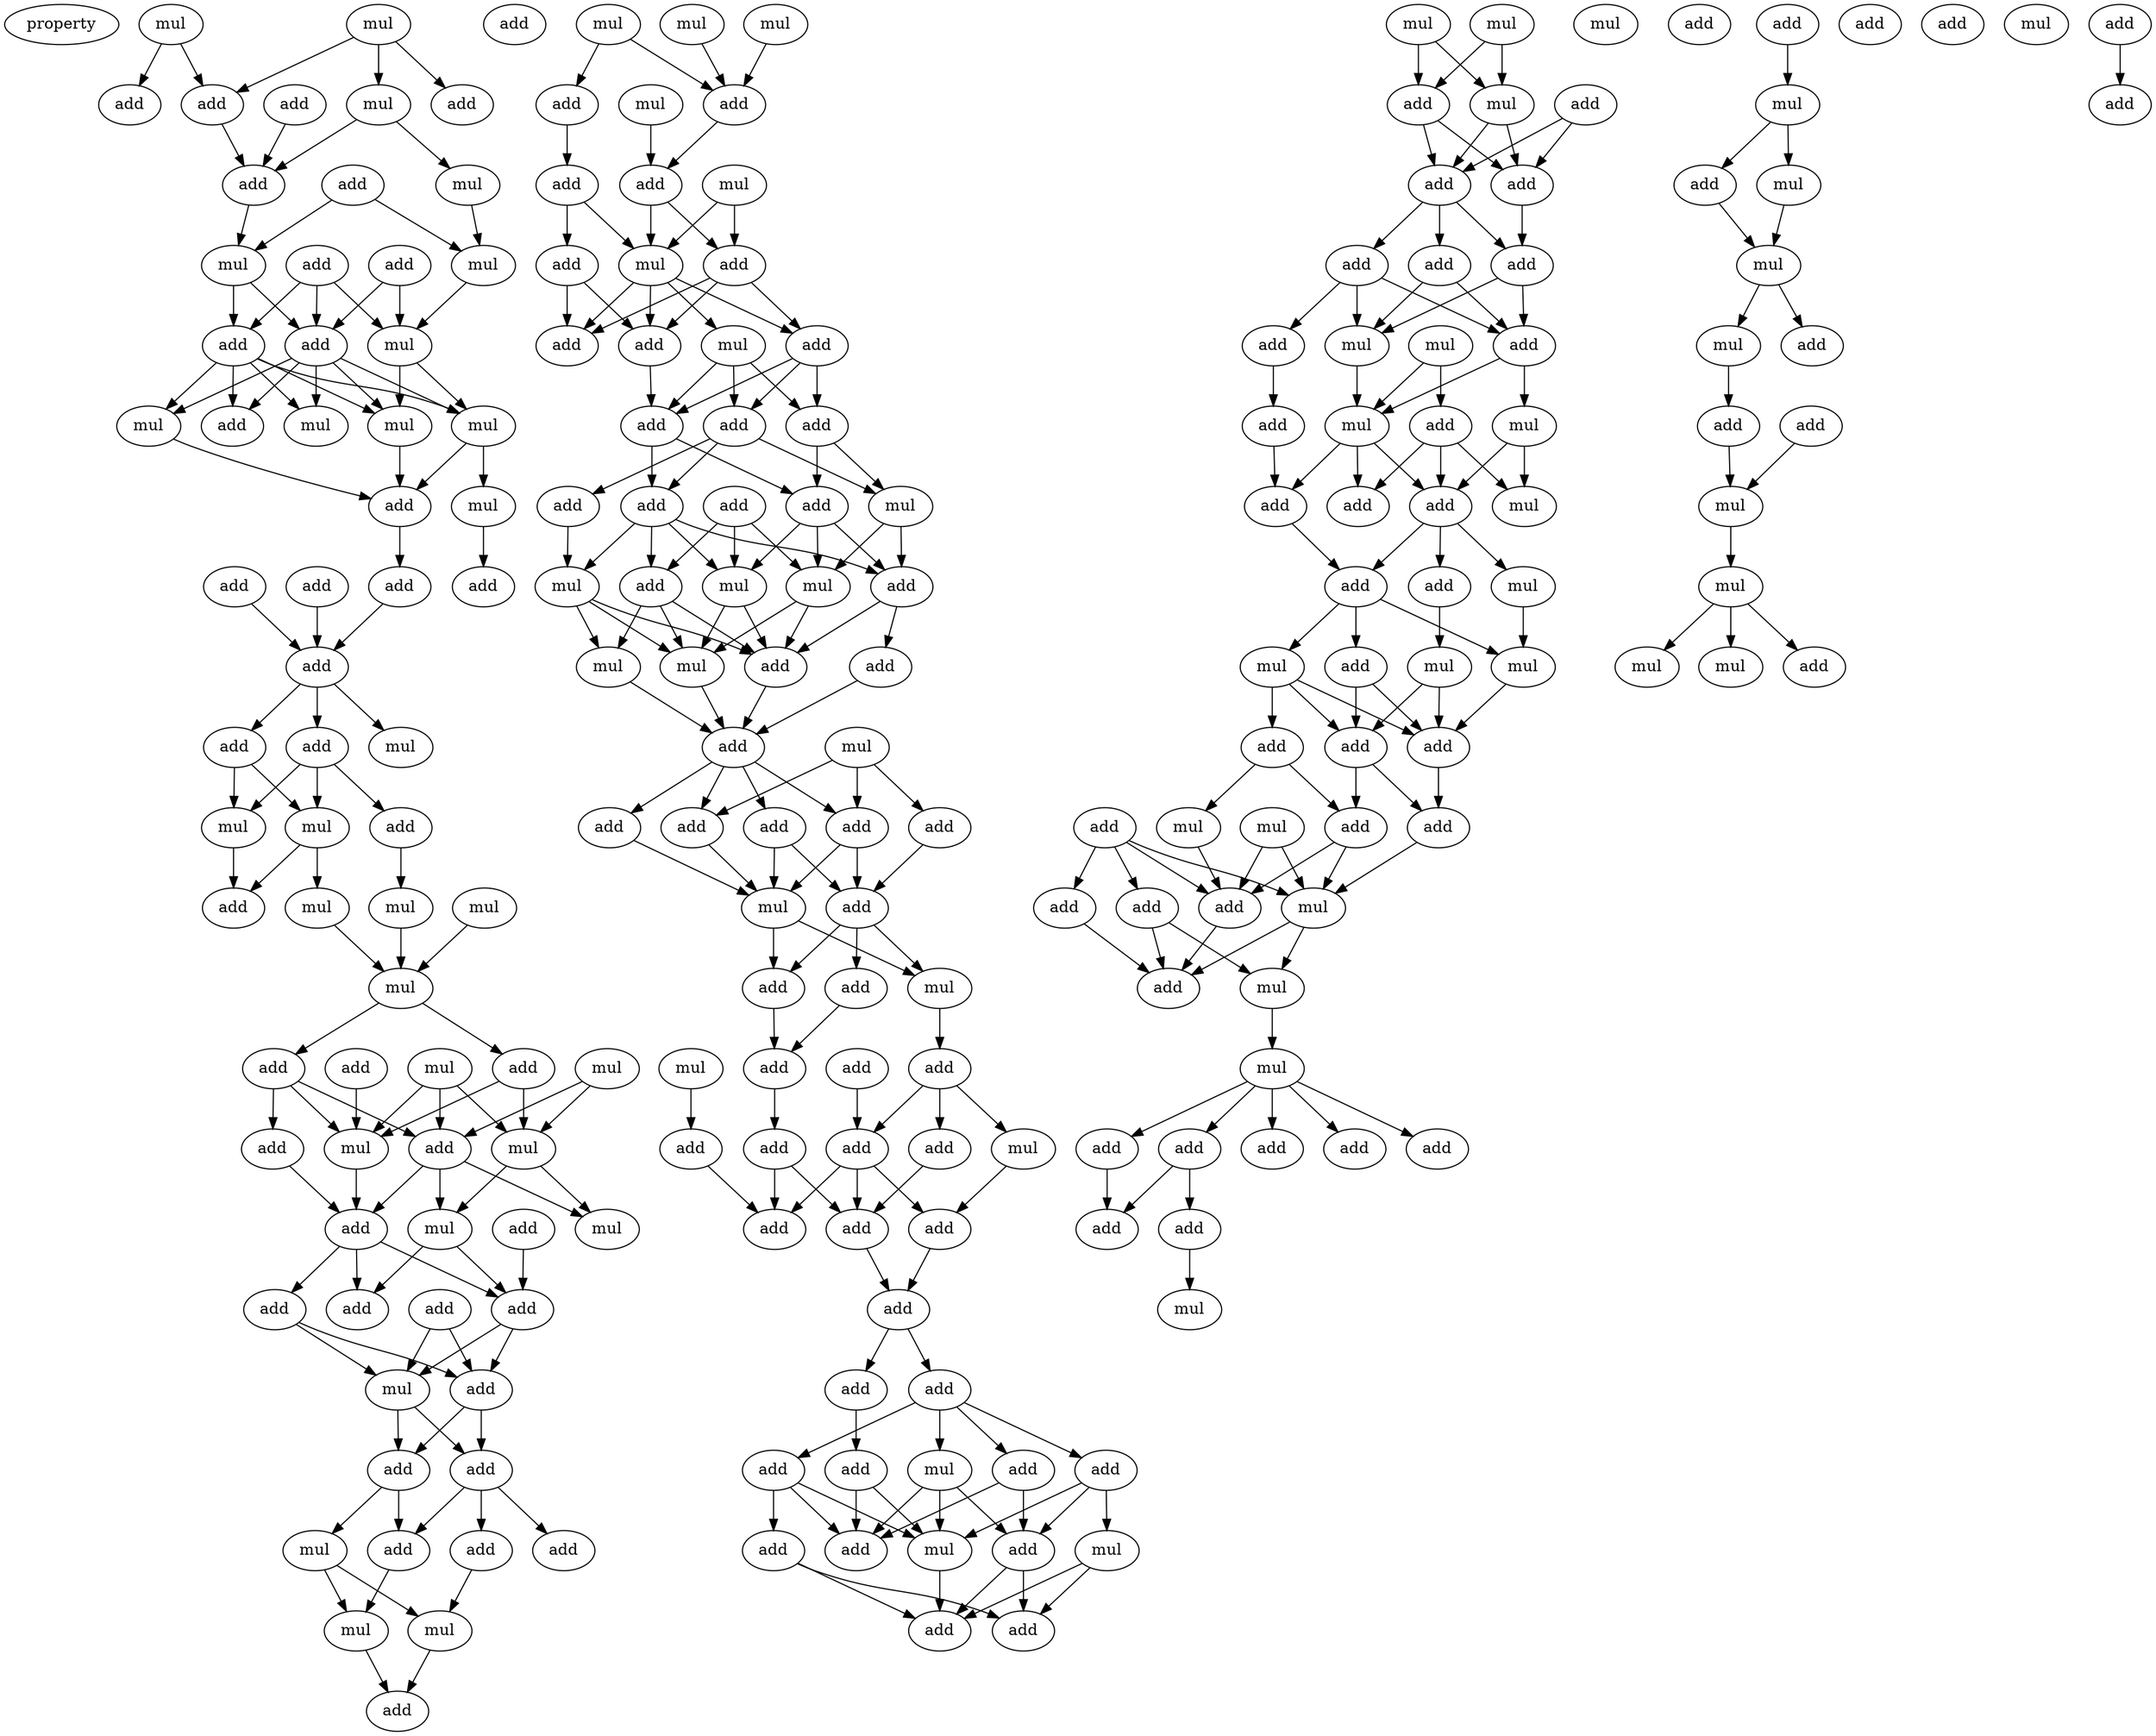digraph {
    node [fontcolor=black]
    property [mul=2,lf=1.7]
    0 [ label = mul ];
    1 [ label = mul ];
    2 [ label = mul ];
    3 [ label = add ];
    4 [ label = add ];
    5 [ label = add ];
    6 [ label = add ];
    7 [ label = mul ];
    8 [ label = add ];
    9 [ label = add ];
    10 [ label = mul ];
    11 [ label = add ];
    12 [ label = add ];
    13 [ label = mul ];
    14 [ label = add ];
    15 [ label = mul ];
    16 [ label = add ];
    17 [ label = mul ];
    18 [ label = add ];
    19 [ label = mul ];
    20 [ label = mul ];
    21 [ label = mul ];
    22 [ label = mul ];
    23 [ label = add ];
    24 [ label = add ];
    25 [ label = add ];
    26 [ label = add ];
    27 [ label = add ];
    28 [ label = add ];
    29 [ label = add ];
    30 [ label = add ];
    31 [ label = mul ];
    32 [ label = mul ];
    33 [ label = add ];
    34 [ label = mul ];
    35 [ label = add ];
    36 [ label = mul ];
    37 [ label = mul ];
    38 [ label = mul ];
    39 [ label = mul ];
    40 [ label = add ];
    41 [ label = mul ];
    42 [ label = add ];
    43 [ label = add ];
    44 [ label = mul ];
    45 [ label = mul ];
    46 [ label = mul ];
    47 [ label = add ];
    48 [ label = add ];
    49 [ label = add ];
    50 [ label = mul ];
    51 [ label = mul ];
    52 [ label = add ];
    53 [ label = add ];
    54 [ label = add ];
    55 [ label = add ];
    56 [ label = add ];
    57 [ label = add ];
    58 [ label = mul ];
    59 [ label = add ];
    60 [ label = add ];
    61 [ label = add ];
    62 [ label = add ];
    63 [ label = add ];
    64 [ label = add ];
    65 [ label = mul ];
    66 [ label = mul ];
    67 [ label = mul ];
    68 [ label = add ];
    69 [ label = mul ];
    70 [ label = mul ];
    71 [ label = mul ];
    72 [ label = add ];
    73 [ label = mul ];
    74 [ label = add ];
    75 [ label = add ];
    76 [ label = add ];
    77 [ label = mul ];
    78 [ label = mul ];
    79 [ label = add ];
    80 [ label = add ];
    81 [ label = add ];
    82 [ label = mul ];
    83 [ label = add ];
    84 [ label = add ];
    85 [ label = add ];
    86 [ label = add ];
    87 [ label = add ];
    88 [ label = mul ];
    89 [ label = add ];
    90 [ label = add ];
    91 [ label = add ];
    92 [ label = add ];
    93 [ label = mul ];
    94 [ label = add ];
    95 [ label = mul ];
    96 [ label = add ];
    97 [ label = mul ];
    98 [ label = mul ];
    99 [ label = mul ];
    100 [ label = add ];
    101 [ label = add ];
    102 [ label = mul ];
    103 [ label = add ];
    104 [ label = add ];
    105 [ label = add ];
    106 [ label = add ];
    107 [ label = add ];
    108 [ label = add ];
    109 [ label = add ];
    110 [ label = mul ];
    111 [ label = mul ];
    112 [ label = add ];
    113 [ label = add ];
    114 [ label = add ];
    115 [ label = add ];
    116 [ label = mul ];
    117 [ label = add ];
    118 [ label = add ];
    119 [ label = mul ];
    120 [ label = add ];
    121 [ label = add ];
    122 [ label = add ];
    123 [ label = add ];
    124 [ label = add ];
    125 [ label = add ];
    126 [ label = add ];
    127 [ label = add ];
    128 [ label = add ];
    129 [ label = add ];
    130 [ label = add ];
    131 [ label = add ];
    132 [ label = mul ];
    133 [ label = add ];
    134 [ label = add ];
    135 [ label = add ];
    136 [ label = mul ];
    137 [ label = add ];
    138 [ label = mul ];
    139 [ label = add ];
    140 [ label = add ];
    141 [ label = mul ];
    142 [ label = mul ];
    143 [ label = add ];
    144 [ label = add ];
    145 [ label = mul ];
    146 [ label = add ];
    147 [ label = add ];
    148 [ label = add ];
    149 [ label = add ];
    150 [ label = add ];
    151 [ label = mul ];
    152 [ label = add ];
    153 [ label = add ];
    154 [ label = mul ];
    155 [ label = mul ];
    156 [ label = add ];
    157 [ label = mul ];
    158 [ label = add ];
    159 [ label = add ];
    160 [ label = add ];
    161 [ label = add ];
    162 [ label = mul ];
    163 [ label = mul ];
    164 [ label = add ];
    165 [ label = add ];
    166 [ label = mul ];
    167 [ label = mul ];
    168 [ label = add ];
    169 [ label = mul ];
    170 [ label = add ];
    171 [ label = add ];
    172 [ label = add ];
    173 [ label = mul ];
    174 [ label = add ];
    175 [ label = add ];
    176 [ label = add ];
    177 [ label = mul ];
    178 [ label = add ];
    179 [ label = mul ];
    180 [ label = add ];
    181 [ label = add ];
    182 [ label = add ];
    183 [ label = mul ];
    184 [ label = mul ];
    185 [ label = mul ];
    186 [ label = add ];
    187 [ label = add ];
    188 [ label = add ];
    189 [ label = add ];
    190 [ label = add ];
    191 [ label = add ];
    192 [ label = add ];
    193 [ label = add ];
    194 [ label = add ];
    195 [ label = mul ];
    196 [ label = add ];
    197 [ label = mul ];
    198 [ label = add ];
    199 [ label = mul ];
    200 [ label = mul ];
    201 [ label = mul ];
    202 [ label = add ];
    203 [ label = add ];
    204 [ label = add ];
    205 [ label = add ];
    206 [ label = mul ];
    207 [ label = mul ];
    208 [ label = mul ];
    209 [ label = mul ];
    210 [ label = add ];
    211 [ label = mul ];
    212 [ label = add ];
    213 [ label = add ];
    0 -> 3 [ name = 0 ];
    0 -> 5 [ name = 1 ];
    1 -> 2 [ name = 2 ];
    1 -> 4 [ name = 3 ];
    1 -> 5 [ name = 4 ];
    2 -> 7 [ name = 5 ];
    2 -> 8 [ name = 6 ];
    5 -> 8 [ name = 7 ];
    6 -> 8 [ name = 8 ];
    7 -> 10 [ name = 9 ];
    8 -> 13 [ name = 10 ];
    9 -> 10 [ name = 11 ];
    9 -> 13 [ name = 12 ];
    10 -> 15 [ name = 13 ];
    11 -> 14 [ name = 14 ];
    11 -> 15 [ name = 15 ];
    11 -> 16 [ name = 16 ];
    12 -> 14 [ name = 17 ];
    12 -> 15 [ name = 18 ];
    13 -> 14 [ name = 19 ];
    13 -> 16 [ name = 20 ];
    14 -> 17 [ name = 21 ];
    14 -> 18 [ name = 22 ];
    14 -> 19 [ name = 23 ];
    14 -> 20 [ name = 24 ];
    14 -> 21 [ name = 25 ];
    15 -> 17 [ name = 26 ];
    15 -> 21 [ name = 27 ];
    16 -> 17 [ name = 28 ];
    16 -> 18 [ name = 29 ];
    16 -> 19 [ name = 30 ];
    16 -> 20 [ name = 31 ];
    16 -> 21 [ name = 32 ];
    17 -> 23 [ name = 33 ];
    20 -> 23 [ name = 34 ];
    21 -> 22 [ name = 35 ];
    21 -> 23 [ name = 36 ];
    22 -> 27 [ name = 37 ];
    23 -> 26 [ name = 38 ];
    24 -> 28 [ name = 39 ];
    25 -> 28 [ name = 40 ];
    26 -> 28 [ name = 41 ];
    28 -> 29 [ name = 42 ];
    28 -> 30 [ name = 43 ];
    28 -> 31 [ name = 44 ];
    29 -> 32 [ name = 45 ];
    29 -> 33 [ name = 46 ];
    29 -> 34 [ name = 47 ];
    30 -> 32 [ name = 48 ];
    30 -> 34 [ name = 49 ];
    32 -> 35 [ name = 50 ];
    32 -> 37 [ name = 51 ];
    33 -> 36 [ name = 52 ];
    34 -> 35 [ name = 53 ];
    36 -> 39 [ name = 54 ];
    37 -> 39 [ name = 55 ];
    38 -> 39 [ name = 56 ];
    39 -> 42 [ name = 57 ];
    39 -> 43 [ name = 58 ];
    40 -> 46 [ name = 59 ];
    41 -> 45 [ name = 60 ];
    41 -> 46 [ name = 61 ];
    41 -> 47 [ name = 62 ];
    42 -> 46 [ name = 63 ];
    42 -> 47 [ name = 64 ];
    42 -> 48 [ name = 65 ];
    43 -> 45 [ name = 66 ];
    43 -> 46 [ name = 67 ];
    44 -> 45 [ name = 68 ];
    44 -> 47 [ name = 69 ];
    45 -> 50 [ name = 70 ];
    45 -> 51 [ name = 71 ];
    46 -> 49 [ name = 72 ];
    47 -> 49 [ name = 73 ];
    47 -> 50 [ name = 74 ];
    47 -> 51 [ name = 75 ];
    48 -> 49 [ name = 76 ];
    49 -> 53 [ name = 77 ];
    49 -> 54 [ name = 78 ];
    49 -> 56 [ name = 79 ];
    51 -> 54 [ name = 80 ];
    51 -> 56 [ name = 81 ];
    52 -> 56 [ name = 82 ];
    53 -> 57 [ name = 83 ];
    53 -> 58 [ name = 84 ];
    55 -> 57 [ name = 85 ];
    55 -> 58 [ name = 86 ];
    56 -> 57 [ name = 87 ];
    56 -> 58 [ name = 88 ];
    57 -> 59 [ name = 89 ];
    57 -> 60 [ name = 90 ];
    58 -> 59 [ name = 91 ];
    58 -> 60 [ name = 92 ];
    59 -> 61 [ name = 93 ];
    59 -> 65 [ name = 94 ];
    60 -> 61 [ name = 95 ];
    60 -> 62 [ name = 96 ];
    60 -> 63 [ name = 97 ];
    61 -> 66 [ name = 98 ];
    63 -> 67 [ name = 99 ];
    65 -> 66 [ name = 100 ];
    65 -> 67 [ name = 101 ];
    66 -> 68 [ name = 102 ];
    67 -> 68 [ name = 103 ];
    69 -> 72 [ name = 104 ];
    70 -> 72 [ name = 105 ];
    71 -> 72 [ name = 106 ];
    71 -> 74 [ name = 107 ];
    72 -> 75 [ name = 108 ];
    73 -> 75 [ name = 109 ];
    74 -> 76 [ name = 110 ];
    75 -> 78 [ name = 111 ];
    75 -> 79 [ name = 112 ];
    76 -> 78 [ name = 113 ];
    76 -> 80 [ name = 114 ];
    77 -> 78 [ name = 115 ];
    77 -> 79 [ name = 116 ];
    78 -> 81 [ name = 117 ];
    78 -> 82 [ name = 118 ];
    78 -> 83 [ name = 119 ];
    78 -> 84 [ name = 120 ];
    79 -> 81 [ name = 121 ];
    79 -> 83 [ name = 122 ];
    79 -> 84 [ name = 123 ];
    80 -> 83 [ name = 124 ];
    80 -> 84 [ name = 125 ];
    81 -> 85 [ name = 126 ];
    81 -> 86 [ name = 127 ];
    81 -> 87 [ name = 128 ];
    82 -> 85 [ name = 129 ];
    82 -> 86 [ name = 130 ];
    82 -> 87 [ name = 131 ];
    83 -> 86 [ name = 132 ];
    85 -> 88 [ name = 133 ];
    85 -> 89 [ name = 134 ];
    85 -> 90 [ name = 135 ];
    86 -> 90 [ name = 136 ];
    86 -> 91 [ name = 137 ];
    87 -> 88 [ name = 138 ];
    87 -> 91 [ name = 139 ];
    88 -> 95 [ name = 140 ];
    88 -> 96 [ name = 141 ];
    89 -> 93 [ name = 142 ];
    90 -> 93 [ name = 143 ];
    90 -> 94 [ name = 144 ];
    90 -> 96 [ name = 145 ];
    90 -> 97 [ name = 146 ];
    91 -> 95 [ name = 147 ];
    91 -> 96 [ name = 148 ];
    91 -> 97 [ name = 149 ];
    92 -> 94 [ name = 150 ];
    92 -> 95 [ name = 151 ];
    92 -> 97 [ name = 152 ];
    93 -> 98 [ name = 153 ];
    93 -> 99 [ name = 154 ];
    93 -> 100 [ name = 155 ];
    94 -> 98 [ name = 156 ];
    94 -> 99 [ name = 157 ];
    94 -> 100 [ name = 158 ];
    95 -> 98 [ name = 159 ];
    95 -> 100 [ name = 160 ];
    96 -> 100 [ name = 161 ];
    96 -> 101 [ name = 162 ];
    97 -> 98 [ name = 163 ];
    97 -> 100 [ name = 164 ];
    98 -> 103 [ name = 165 ];
    99 -> 103 [ name = 166 ];
    100 -> 103 [ name = 167 ];
    101 -> 103 [ name = 168 ];
    102 -> 104 [ name = 169 ];
    102 -> 105 [ name = 170 ];
    102 -> 108 [ name = 171 ];
    103 -> 105 [ name = 172 ];
    103 -> 106 [ name = 173 ];
    103 -> 107 [ name = 174 ];
    103 -> 108 [ name = 175 ];
    104 -> 109 [ name = 176 ];
    105 -> 109 [ name = 177 ];
    105 -> 110 [ name = 178 ];
    106 -> 109 [ name = 179 ];
    106 -> 110 [ name = 180 ];
    107 -> 110 [ name = 181 ];
    108 -> 110 [ name = 182 ];
    109 -> 111 [ name = 183 ];
    109 -> 112 [ name = 184 ];
    109 -> 113 [ name = 185 ];
    110 -> 111 [ name = 186 ];
    110 -> 112 [ name = 187 ];
    111 -> 115 [ name = 188 ];
    112 -> 117 [ name = 189 ];
    113 -> 117 [ name = 190 ];
    114 -> 118 [ name = 191 ];
    115 -> 118 [ name = 192 ];
    115 -> 119 [ name = 193 ];
    115 -> 120 [ name = 194 ];
    116 -> 122 [ name = 195 ];
    117 -> 121 [ name = 196 ];
    118 -> 123 [ name = 197 ];
    118 -> 124 [ name = 198 ];
    118 -> 125 [ name = 199 ];
    119 -> 125 [ name = 200 ];
    120 -> 123 [ name = 201 ];
    121 -> 123 [ name = 202 ];
    121 -> 124 [ name = 203 ];
    122 -> 124 [ name = 204 ];
    123 -> 126 [ name = 205 ];
    125 -> 126 [ name = 206 ];
    126 -> 127 [ name = 207 ];
    126 -> 128 [ name = 208 ];
    127 -> 133 [ name = 209 ];
    128 -> 129 [ name = 210 ];
    128 -> 130 [ name = 211 ];
    128 -> 131 [ name = 212 ];
    128 -> 132 [ name = 213 ];
    129 -> 136 [ name = 214 ];
    129 -> 137 [ name = 215 ];
    129 -> 138 [ name = 216 ];
    130 -> 134 [ name = 217 ];
    130 -> 137 [ name = 218 ];
    131 -> 134 [ name = 219 ];
    131 -> 135 [ name = 220 ];
    131 -> 138 [ name = 221 ];
    132 -> 134 [ name = 222 ];
    132 -> 137 [ name = 223 ];
    132 -> 138 [ name = 224 ];
    133 -> 134 [ name = 225 ];
    133 -> 138 [ name = 226 ];
    135 -> 139 [ name = 227 ];
    135 -> 140 [ name = 228 ];
    136 -> 139 [ name = 229 ];
    136 -> 140 [ name = 230 ];
    137 -> 139 [ name = 231 ];
    137 -> 140 [ name = 232 ];
    138 -> 139 [ name = 233 ];
    141 -> 143 [ name = 234 ];
    141 -> 145 [ name = 235 ];
    142 -> 143 [ name = 236 ];
    142 -> 145 [ name = 237 ];
    143 -> 146 [ name = 238 ];
    143 -> 147 [ name = 239 ];
    144 -> 146 [ name = 240 ];
    144 -> 147 [ name = 241 ];
    145 -> 146 [ name = 242 ];
    145 -> 147 [ name = 243 ];
    146 -> 148 [ name = 244 ];
    146 -> 149 [ name = 245 ];
    146 -> 150 [ name = 246 ];
    147 -> 150 [ name = 247 ];
    148 -> 152 [ name = 248 ];
    148 -> 154 [ name = 249 ];
    149 -> 152 [ name = 250 ];
    149 -> 153 [ name = 251 ];
    149 -> 154 [ name = 252 ];
    150 -> 152 [ name = 253 ];
    150 -> 154 [ name = 254 ];
    151 -> 156 [ name = 255 ];
    151 -> 157 [ name = 256 ];
    152 -> 155 [ name = 257 ];
    152 -> 157 [ name = 258 ];
    153 -> 158 [ name = 259 ];
    154 -> 157 [ name = 260 ];
    155 -> 159 [ name = 261 ];
    155 -> 162 [ name = 262 ];
    156 -> 159 [ name = 263 ];
    156 -> 160 [ name = 264 ];
    156 -> 162 [ name = 265 ];
    157 -> 159 [ name = 266 ];
    157 -> 160 [ name = 267 ];
    157 -> 161 [ name = 268 ];
    158 -> 161 [ name = 269 ];
    159 -> 163 [ name = 270 ];
    159 -> 164 [ name = 271 ];
    159 -> 165 [ name = 272 ];
    161 -> 164 [ name = 273 ];
    163 -> 169 [ name = 274 ];
    164 -> 167 [ name = 275 ];
    164 -> 168 [ name = 276 ];
    164 -> 169 [ name = 277 ];
    165 -> 166 [ name = 278 ];
    166 -> 170 [ name = 279 ];
    166 -> 171 [ name = 280 ];
    167 -> 170 [ name = 281 ];
    167 -> 171 [ name = 282 ];
    167 -> 172 [ name = 283 ];
    168 -> 170 [ name = 284 ];
    168 -> 171 [ name = 285 ];
    169 -> 170 [ name = 286 ];
    170 -> 174 [ name = 287 ];
    171 -> 174 [ name = 288 ];
    171 -> 176 [ name = 289 ];
    172 -> 173 [ name = 290 ];
    172 -> 176 [ name = 291 ];
    173 -> 178 [ name = 292 ];
    174 -> 179 [ name = 293 ];
    175 -> 178 [ name = 294 ];
    175 -> 179 [ name = 295 ];
    175 -> 180 [ name = 296 ];
    175 -> 181 [ name = 297 ];
    176 -> 178 [ name = 298 ];
    176 -> 179 [ name = 299 ];
    177 -> 178 [ name = 300 ];
    177 -> 179 [ name = 301 ];
    178 -> 182 [ name = 302 ];
    179 -> 182 [ name = 303 ];
    179 -> 183 [ name = 304 ];
    180 -> 182 [ name = 305 ];
    180 -> 183 [ name = 306 ];
    181 -> 182 [ name = 307 ];
    183 -> 184 [ name = 308 ];
    184 -> 186 [ name = 309 ];
    184 -> 187 [ name = 310 ];
    184 -> 188 [ name = 311 ];
    184 -> 189 [ name = 312 ];
    184 -> 190 [ name = 313 ];
    186 -> 191 [ name = 314 ];
    187 -> 191 [ name = 315 ];
    187 -> 192 [ name = 316 ];
    192 -> 195 [ name = 317 ];
    194 -> 197 [ name = 318 ];
    197 -> 198 [ name = 319 ];
    197 -> 199 [ name = 320 ];
    198 -> 200 [ name = 321 ];
    199 -> 200 [ name = 322 ];
    200 -> 201 [ name = 323 ];
    200 -> 202 [ name = 324 ];
    201 -> 203 [ name = 325 ];
    203 -> 206 [ name = 326 ];
    204 -> 206 [ name = 327 ];
    206 -> 207 [ name = 328 ];
    207 -> 208 [ name = 329 ];
    207 -> 211 [ name = 330 ];
    207 -> 212 [ name = 331 ];
    210 -> 213 [ name = 332 ];
}
